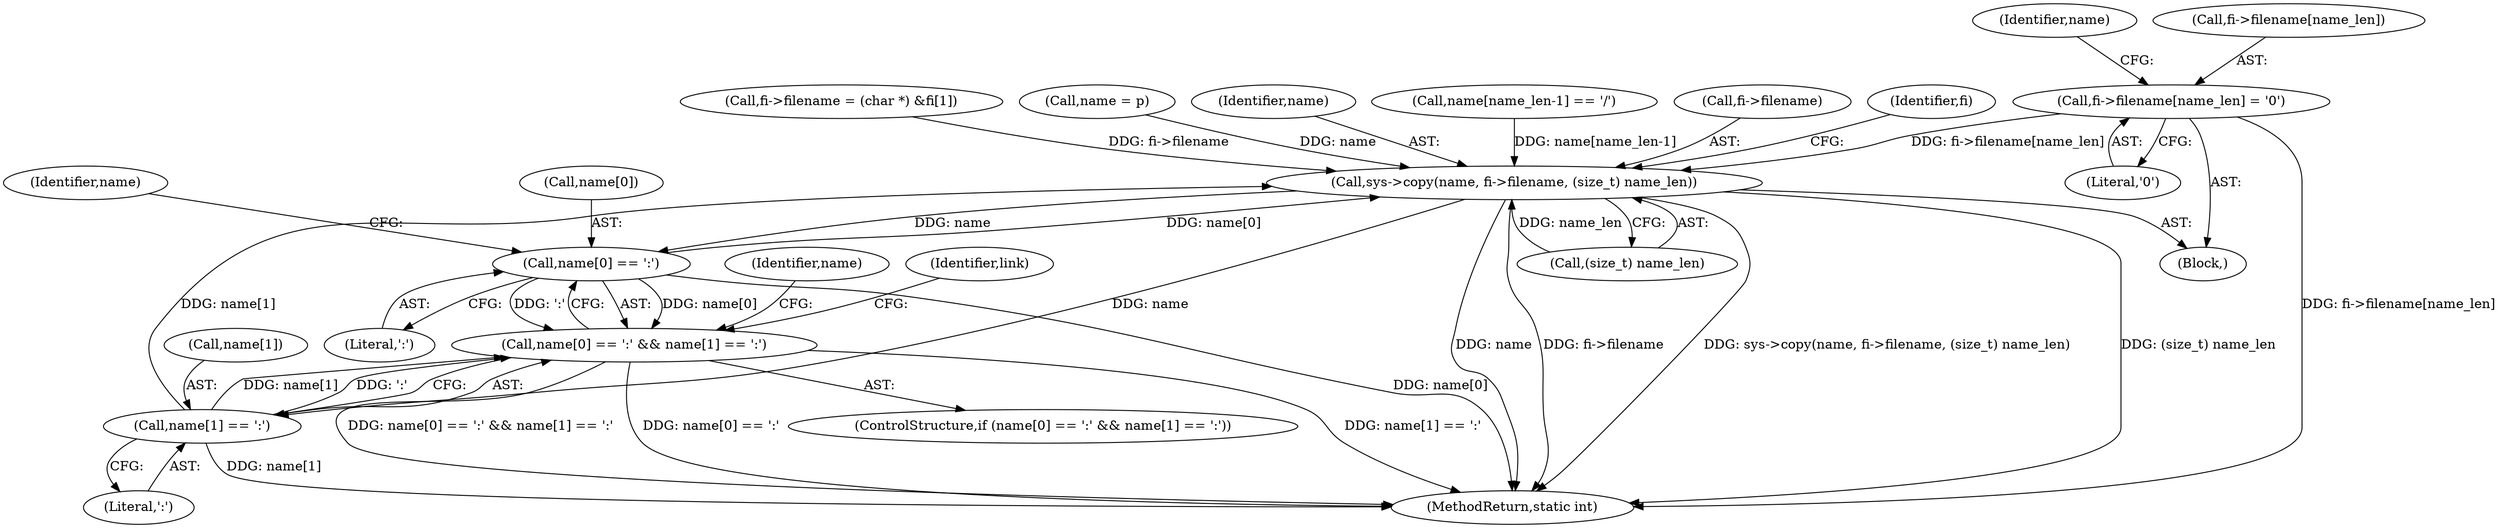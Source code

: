 digraph "0_libmspack_8759da8db6ec9e866cb8eb143313f397f925bb4f@array" {
"1000903" [label="(Call,fi->filename[name_len] = '\0')"];
"1000895" [label="(Call,sys->copy(name, fi->filename, (size_t) name_len))"];
"1000912" [label="(Call,name[0] == ':')"];
"1000911" [label="(Call,name[0] == ':' && name[1] == ':')"];
"1000917" [label="(Call,name[1] == ':')"];
"1000900" [label="(Call,(size_t) name_len)"];
"1000855" [label="(Call,fi->filename = (char *) &fi[1])"];
"1001039" [label="(Identifier,link)"];
"1000913" [label="(Call,name[0])"];
"1000911" [label="(Call,name[0] == ':' && name[1] == ':')"];
"1000909" [label="(Literal,'\0')"];
"1000918" [label="(Call,name[1])"];
"1000787" [label="(Call,name = p)"];
"1000770" [label="(Block,)"];
"1001071" [label="(MethodReturn,static int)"];
"1000917" [label="(Call,name[1] == ':')"];
"1000914" [label="(Identifier,name)"];
"1000896" [label="(Identifier,name)"];
"1000916" [label="(Literal,':')"];
"1000910" [label="(ControlStructure,if (name[0] == ':' && name[1] == ':'))"];
"1000903" [label="(Call,fi->filename[name_len] = '\0')"];
"1000904" [label="(Call,fi->filename[name_len])"];
"1000895" [label="(Call,sys->copy(name, fi->filename, (size_t) name_len))"];
"1000928" [label="(Identifier,name)"];
"1000919" [label="(Identifier,name)"];
"1000921" [label="(Literal,':')"];
"1000813" [label="(Call,name[name_len-1] == '/')"];
"1000912" [label="(Call,name[0] == ':')"];
"1000897" [label="(Call,fi->filename)"];
"1000906" [label="(Identifier,fi)"];
"1000903" -> "1000770"  [label="AST: "];
"1000903" -> "1000909"  [label="CFG: "];
"1000904" -> "1000903"  [label="AST: "];
"1000909" -> "1000903"  [label="AST: "];
"1000914" -> "1000903"  [label="CFG: "];
"1000903" -> "1001071"  [label="DDG: fi->filename[name_len]"];
"1000903" -> "1000895"  [label="DDG: fi->filename[name_len]"];
"1000895" -> "1000770"  [label="AST: "];
"1000895" -> "1000900"  [label="CFG: "];
"1000896" -> "1000895"  [label="AST: "];
"1000897" -> "1000895"  [label="AST: "];
"1000900" -> "1000895"  [label="AST: "];
"1000906" -> "1000895"  [label="CFG: "];
"1000895" -> "1001071"  [label="DDG: fi->filename"];
"1000895" -> "1001071"  [label="DDG: sys->copy(name, fi->filename, (size_t) name_len)"];
"1000895" -> "1001071"  [label="DDG: (size_t) name_len"];
"1000895" -> "1001071"  [label="DDG: name"];
"1000787" -> "1000895"  [label="DDG: name"];
"1000917" -> "1000895"  [label="DDG: name[1]"];
"1000813" -> "1000895"  [label="DDG: name[name_len-1]"];
"1000912" -> "1000895"  [label="DDG: name[0]"];
"1000855" -> "1000895"  [label="DDG: fi->filename"];
"1000900" -> "1000895"  [label="DDG: name_len"];
"1000895" -> "1000912"  [label="DDG: name"];
"1000895" -> "1000917"  [label="DDG: name"];
"1000912" -> "1000911"  [label="AST: "];
"1000912" -> "1000916"  [label="CFG: "];
"1000913" -> "1000912"  [label="AST: "];
"1000916" -> "1000912"  [label="AST: "];
"1000919" -> "1000912"  [label="CFG: "];
"1000911" -> "1000912"  [label="CFG: "];
"1000912" -> "1001071"  [label="DDG: name[0]"];
"1000912" -> "1000911"  [label="DDG: name[0]"];
"1000912" -> "1000911"  [label="DDG: ':'"];
"1000911" -> "1000910"  [label="AST: "];
"1000911" -> "1000917"  [label="CFG: "];
"1000917" -> "1000911"  [label="AST: "];
"1000928" -> "1000911"  [label="CFG: "];
"1001039" -> "1000911"  [label="CFG: "];
"1000911" -> "1001071"  [label="DDG: name[0] == ':' && name[1] == ':'"];
"1000911" -> "1001071"  [label="DDG: name[0] == ':'"];
"1000911" -> "1001071"  [label="DDG: name[1] == ':'"];
"1000917" -> "1000911"  [label="DDG: name[1]"];
"1000917" -> "1000911"  [label="DDG: ':'"];
"1000917" -> "1000921"  [label="CFG: "];
"1000918" -> "1000917"  [label="AST: "];
"1000921" -> "1000917"  [label="AST: "];
"1000917" -> "1001071"  [label="DDG: name[1]"];
}
